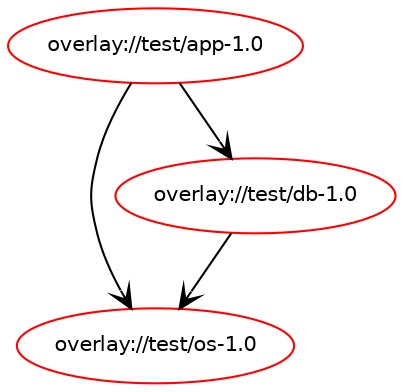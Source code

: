 digraph prolog {

newrank=true;
concentrate=true;
compound=true;
graph [rankdir=TD];#, ranksep=2.5, nodesep=0.2];
edge  [arrowhead=vee];
node  [fontname=Helvetica,fontsize=10];

"overlay://test/app-1.0" [color=red, href="../test/app-1.0-rdepend.svg"];
"overlay://test/app-1.0" -> "overlay://test/os-1.0"
"overlay://test/app-1.0" -> "overlay://test/db-1.0"
"overlay://test/os-1.0" [color=red, href="../test/os-1.0-rdepend.svg"];
"overlay://test/db-1.0" [color=red, href="../test/db-1.0-rdepend.svg"];
"overlay://test/db-1.0" -> "overlay://test/os-1.0"
}
